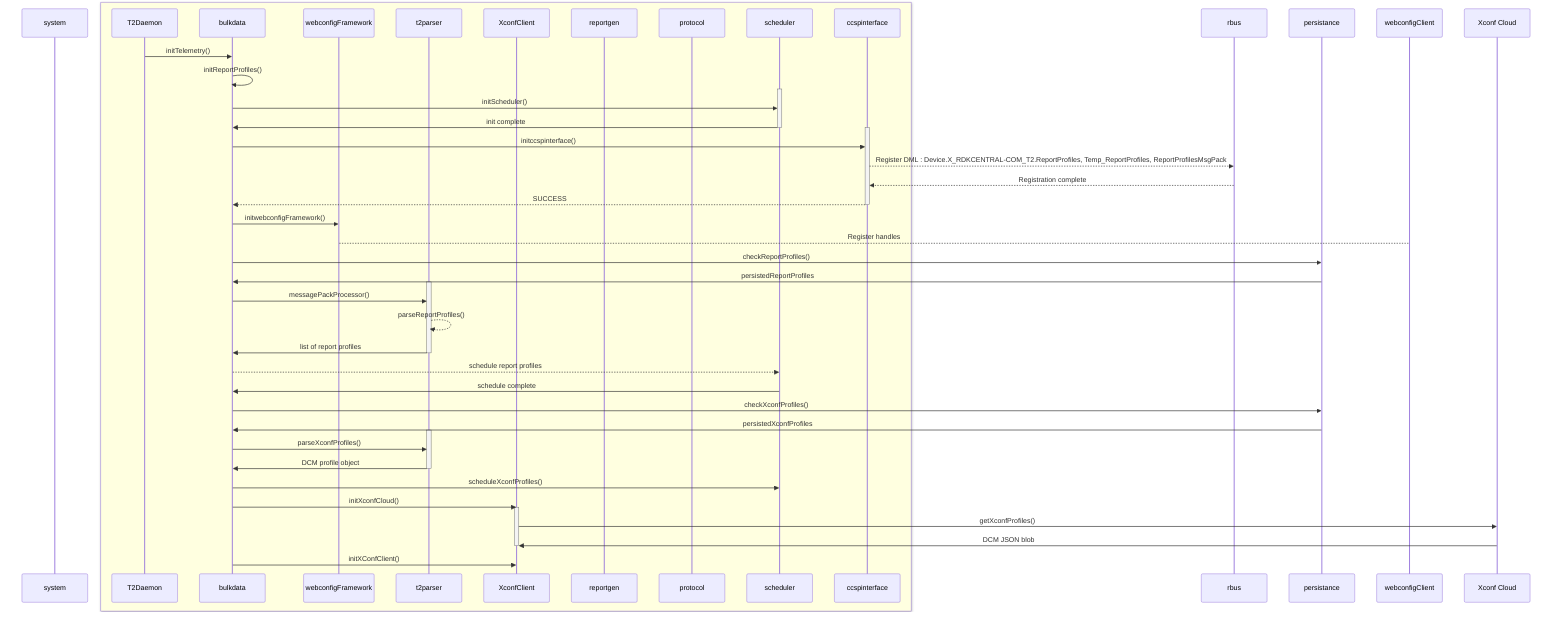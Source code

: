 sequenceDiagram
    participant system
    box lightyellow
    participant T2Daemon
    participant bulkdata
    participant webconfigFramework
    participant t2parser
    participant XconfClient
    participant reportgen
    participant protocol
    participant scheduler
    participant ccspinterface
    end
    
   
    participant rbus
    participant persistance
    participant webconfigClient
    participant XC as Xconf Cloud


    T2Daemon->>bulkdata: initTelemetry()
    bulkdata->>bulkdata: initReportProfiles()
    activate scheduler
    bulkdata->>scheduler: initScheduler()
    scheduler->>bulkdata: init complete
    deactivate scheduler

    activate ccspinterface
    bulkdata->>ccspinterface: initccspinterface()
    ccspinterface-->>rbus: Register DML  : Device.X_RDKCENTRAL-COM_T2.ReportProfiles, Temp_ReportProfiles, ReportProfilesMsgPack
    rbus-->>ccspinterface: Registration complete 
    ccspinterface-->>bulkdata: SUCCESS
    deactivate ccspinterface

    bulkdata->>webconfigFramework: initwebconfigFramework()
    webconfigFramework-->webconfigClient: Register handles
    bulkdata->>persistance: checkReportProfiles()
    persistance->>bulkdata: persistedReportProfiles

    activate t2parser
    bulkdata->>t2parser: messagePackProcessor()
    t2parser-->>t2parser: parseReportProfiles()
    t2parser->>bulkdata: list of report profiles
    deactivate t2parser

    bulkdata-->>scheduler: schedule report profiles
    scheduler->>bulkdata: schedule complete


    bulkdata->>persistance: checkXconfProfiles()
    persistance->>bulkdata: persistedXconfProfiles
    activate t2parser
    bulkdata->>t2parser: parseXconfProfiles()
    t2parser->>bulkdata: DCM profile object
    deactivate t2parser
    bulkdata->>scheduler: scheduleXconfProfiles()

    bulkdata->>XconfClient: initXconfCloud()
    activate XconfClient
    XconfClient->>XC: getXconfProfiles()
    XC->>XconfClient: DCM JSON blob
    deactivate XconfClient
    bulkdata->>XconfClient: initXConfClient()